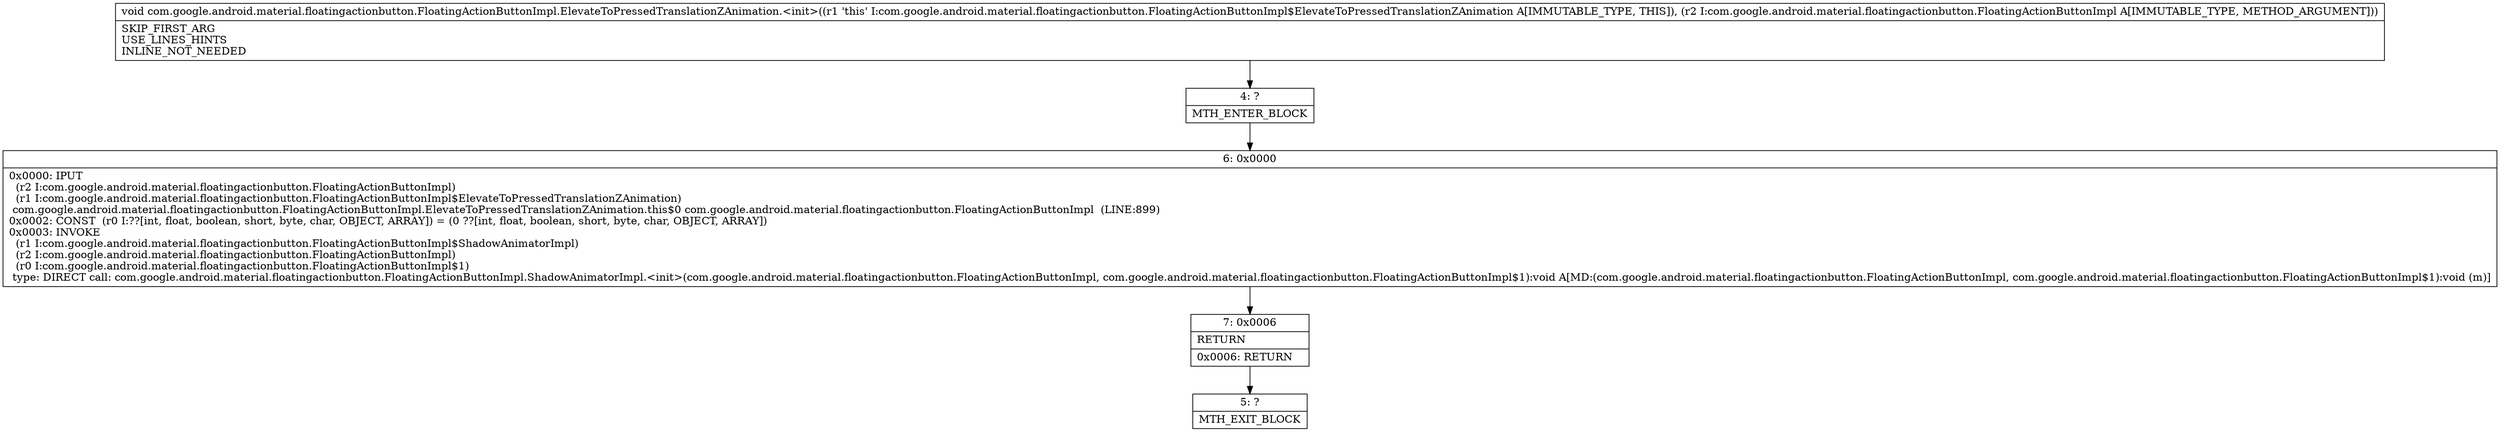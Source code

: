 digraph "CFG forcom.google.android.material.floatingactionbutton.FloatingActionButtonImpl.ElevateToPressedTranslationZAnimation.\<init\>(Lcom\/google\/android\/material\/floatingactionbutton\/FloatingActionButtonImpl;)V" {
Node_4 [shape=record,label="{4\:\ ?|MTH_ENTER_BLOCK\l}"];
Node_6 [shape=record,label="{6\:\ 0x0000|0x0000: IPUT  \l  (r2 I:com.google.android.material.floatingactionbutton.FloatingActionButtonImpl)\l  (r1 I:com.google.android.material.floatingactionbutton.FloatingActionButtonImpl$ElevateToPressedTranslationZAnimation)\l com.google.android.material.floatingactionbutton.FloatingActionButtonImpl.ElevateToPressedTranslationZAnimation.this$0 com.google.android.material.floatingactionbutton.FloatingActionButtonImpl  (LINE:899)\l0x0002: CONST  (r0 I:??[int, float, boolean, short, byte, char, OBJECT, ARRAY]) = (0 ??[int, float, boolean, short, byte, char, OBJECT, ARRAY]) \l0x0003: INVOKE  \l  (r1 I:com.google.android.material.floatingactionbutton.FloatingActionButtonImpl$ShadowAnimatorImpl)\l  (r2 I:com.google.android.material.floatingactionbutton.FloatingActionButtonImpl)\l  (r0 I:com.google.android.material.floatingactionbutton.FloatingActionButtonImpl$1)\l type: DIRECT call: com.google.android.material.floatingactionbutton.FloatingActionButtonImpl.ShadowAnimatorImpl.\<init\>(com.google.android.material.floatingactionbutton.FloatingActionButtonImpl, com.google.android.material.floatingactionbutton.FloatingActionButtonImpl$1):void A[MD:(com.google.android.material.floatingactionbutton.FloatingActionButtonImpl, com.google.android.material.floatingactionbutton.FloatingActionButtonImpl$1):void (m)]\l}"];
Node_7 [shape=record,label="{7\:\ 0x0006|RETURN\l|0x0006: RETURN   \l}"];
Node_5 [shape=record,label="{5\:\ ?|MTH_EXIT_BLOCK\l}"];
MethodNode[shape=record,label="{void com.google.android.material.floatingactionbutton.FloatingActionButtonImpl.ElevateToPressedTranslationZAnimation.\<init\>((r1 'this' I:com.google.android.material.floatingactionbutton.FloatingActionButtonImpl$ElevateToPressedTranslationZAnimation A[IMMUTABLE_TYPE, THIS]), (r2 I:com.google.android.material.floatingactionbutton.FloatingActionButtonImpl A[IMMUTABLE_TYPE, METHOD_ARGUMENT]))  | SKIP_FIRST_ARG\lUSE_LINES_HINTS\lINLINE_NOT_NEEDED\l}"];
MethodNode -> Node_4;Node_4 -> Node_6;
Node_6 -> Node_7;
Node_7 -> Node_5;
}

